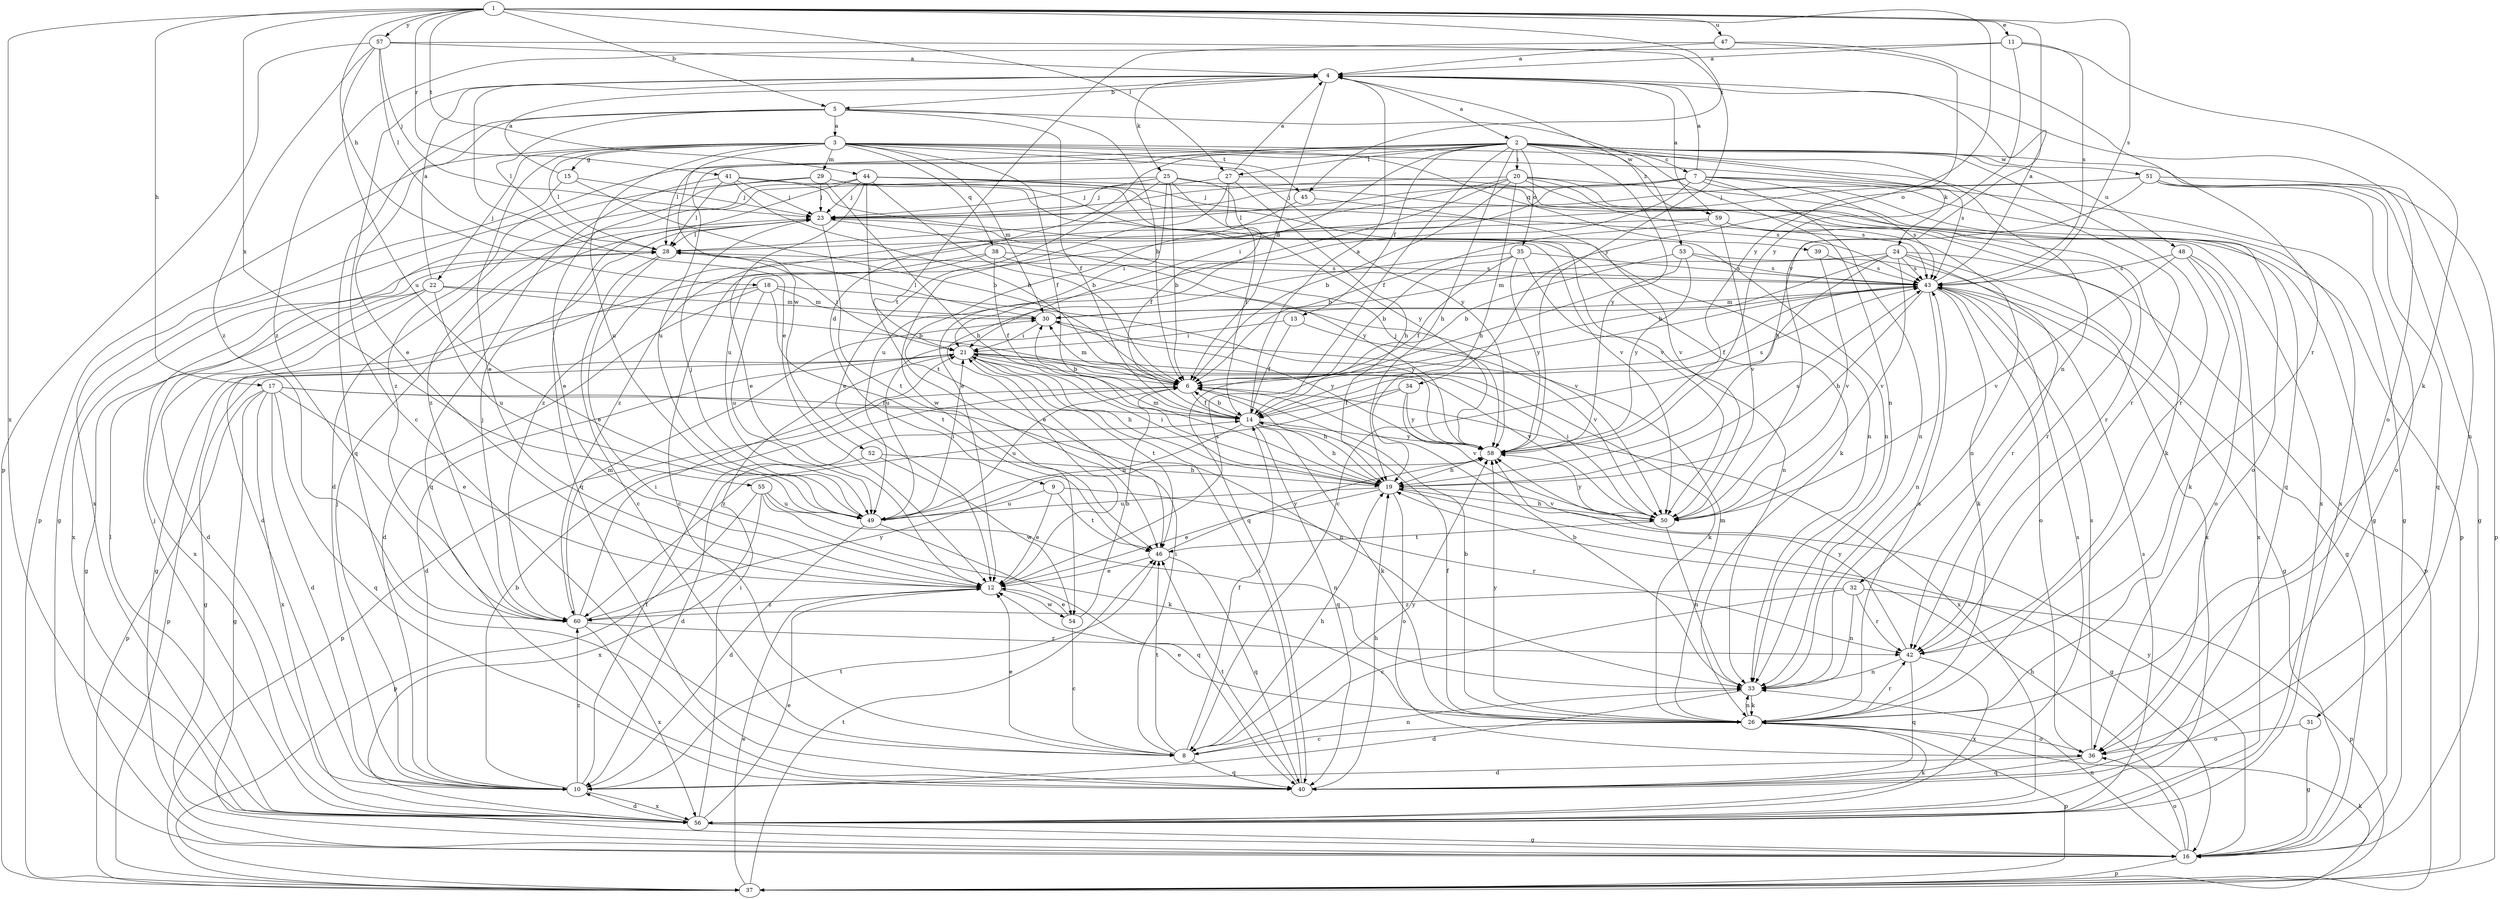 strict digraph  {
	4 -> 2 [label=a];
	5 -> 3 [label=a];
	7 -> 4 [label=a];
	11 -> 4 [label=a];
	14 -> 4 [label=a];
	15 -> 4 [label=a];
	22 -> 4 [label=a];
	27 -> 4 [label=a];
	43 -> 4 [label=a];
	47 -> 4 [label=a];
	57 -> 4 [label=a];
	59 -> 4 [label=a];
	1 -> 5 [label=b];
	4 -> 5 [label=b];
	4 -> 6 [label=b];
	5 -> 6 [label=b];
	10 -> 6 [label=b];
	14 -> 6 [label=b];
	15 -> 6 [label=b];
	20 -> 6 [label=b];
	21 -> 6 [label=b];
	22 -> 6 [label=b];
	24 -> 6 [label=b];
	25 -> 6 [label=b];
	26 -> 6 [label=b];
	33 -> 6 [label=b];
	35 -> 6 [label=b];
	41 -> 6 [label=b];
	44 -> 6 [label=b];
	53 -> 6 [label=b];
	54 -> 6 [label=b];
	59 -> 6 [label=b];
	2 -> 7 [label=c];
	4 -> 8 [label=c];
	24 -> 8 [label=c];
	26 -> 8 [label=c];
	28 -> 8 [label=c];
	32 -> 8 [label=c];
	38 -> 8 [label=c];
	54 -> 8 [label=c];
	2 -> 9 [label=d];
	17 -> 10 [label=d];
	18 -> 10 [label=d];
	21 -> 10 [label=d];
	22 -> 10 [label=d];
	33 -> 10 [label=d];
	36 -> 10 [label=d];
	38 -> 10 [label=d];
	44 -> 10 [label=d];
	49 -> 10 [label=d];
	52 -> 10 [label=d];
	56 -> 10 [label=d];
	1 -> 11 [label=e];
	3 -> 12 [label=e];
	4 -> 12 [label=e];
	5 -> 12 [label=e];
	7 -> 12 [label=e];
	8 -> 12 [label=e];
	9 -> 12 [label=e];
	17 -> 12 [label=e];
	19 -> 12 [label=e];
	25 -> 12 [label=e];
	26 -> 12 [label=e];
	28 -> 12 [label=e];
	29 -> 12 [label=e];
	35 -> 12 [label=e];
	37 -> 12 [label=e];
	44 -> 12 [label=e];
	46 -> 12 [label=e];
	54 -> 12 [label=e];
	56 -> 12 [label=e];
	2 -> 13 [label=f];
	2 -> 14 [label=f];
	3 -> 14 [label=f];
	5 -> 14 [label=f];
	6 -> 14 [label=f];
	8 -> 14 [label=f];
	10 -> 14 [label=f];
	13 -> 14 [label=f];
	17 -> 14 [label=f];
	25 -> 14 [label=f];
	26 -> 14 [label=f];
	27 -> 14 [label=f];
	34 -> 14 [label=f];
	35 -> 14 [label=f];
	38 -> 14 [label=f];
	43 -> 14 [label=f];
	3 -> 15 [label=g];
	7 -> 16 [label=g];
	17 -> 16 [label=g];
	18 -> 16 [label=g];
	19 -> 16 [label=g];
	21 -> 16 [label=g];
	22 -> 16 [label=g];
	24 -> 16 [label=g];
	27 -> 16 [label=g];
	29 -> 16 [label=g];
	31 -> 16 [label=g];
	43 -> 16 [label=g];
	51 -> 16 [label=g];
	56 -> 16 [label=g];
	1 -> 17 [label=h];
	1 -> 18 [label=h];
	2 -> 19 [label=h];
	6 -> 19 [label=h];
	8 -> 19 [label=h];
	14 -> 19 [label=h];
	16 -> 19 [label=h];
	20 -> 19 [label=h];
	21 -> 19 [label=h];
	27 -> 19 [label=h];
	29 -> 19 [label=h];
	40 -> 19 [label=h];
	43 -> 19 [label=h];
	50 -> 19 [label=h];
	51 -> 19 [label=h];
	52 -> 19 [label=h];
	58 -> 19 [label=h];
	2 -> 20 [label=i];
	2 -> 21 [label=i];
	8 -> 21 [label=i];
	13 -> 21 [label=i];
	19 -> 21 [label=i];
	25 -> 21 [label=i];
	28 -> 21 [label=i];
	30 -> 21 [label=i];
	40 -> 21 [label=i];
	44 -> 21 [label=i];
	49 -> 21 [label=i];
	50 -> 21 [label=i];
	56 -> 21 [label=i];
	60 -> 21 [label=i];
	3 -> 22 [label=j];
	7 -> 23 [label=j];
	10 -> 23 [label=j];
	15 -> 23 [label=j];
	20 -> 23 [label=j];
	25 -> 23 [label=j];
	27 -> 23 [label=j];
	29 -> 23 [label=j];
	41 -> 23 [label=j];
	44 -> 23 [label=j];
	49 -> 23 [label=j];
	51 -> 23 [label=j];
	56 -> 23 [label=j];
	57 -> 23 [label=j];
	58 -> 23 [label=j];
	60 -> 23 [label=j];
	2 -> 24 [label=k];
	4 -> 25 [label=k];
	11 -> 26 [label=k];
	14 -> 26 [label=k];
	20 -> 26 [label=k];
	21 -> 26 [label=k];
	33 -> 26 [label=k];
	37 -> 26 [label=k];
	41 -> 26 [label=k];
	43 -> 26 [label=k];
	48 -> 26 [label=k];
	55 -> 26 [label=k];
	56 -> 26 [label=k];
	1 -> 27 [label=l];
	2 -> 27 [label=l];
	2 -> 28 [label=l];
	3 -> 28 [label=l];
	5 -> 28 [label=l];
	7 -> 28 [label=l];
	23 -> 28 [label=l];
	30 -> 28 [label=l];
	41 -> 28 [label=l];
	56 -> 28 [label=l];
	57 -> 28 [label=l];
	59 -> 28 [label=l];
	3 -> 29 [label=m];
	3 -> 30 [label=m];
	6 -> 30 [label=m];
	18 -> 30 [label=m];
	19 -> 30 [label=m];
	22 -> 30 [label=m];
	24 -> 30 [label=m];
	26 -> 30 [label=m];
	43 -> 30 [label=m];
	60 -> 30 [label=m];
	2 -> 31 [label=n];
	2 -> 32 [label=n];
	5 -> 33 [label=n];
	7 -> 33 [label=n];
	8 -> 33 [label=n];
	16 -> 33 [label=n];
	17 -> 33 [label=n];
	26 -> 33 [label=n];
	29 -> 33 [label=n];
	32 -> 33 [label=n];
	35 -> 33 [label=n];
	42 -> 33 [label=n];
	43 -> 33 [label=n];
	44 -> 33 [label=n];
	50 -> 33 [label=n];
	55 -> 33 [label=n];
	59 -> 33 [label=n];
	1 -> 34 [label=o];
	2 -> 35 [label=o];
	4 -> 36 [label=o];
	7 -> 36 [label=o];
	16 -> 36 [label=o];
	19 -> 36 [label=o];
	26 -> 36 [label=o];
	31 -> 36 [label=o];
	43 -> 36 [label=o];
	48 -> 36 [label=o];
	51 -> 36 [label=o];
	3 -> 37 [label=p];
	6 -> 37 [label=p];
	16 -> 37 [label=p];
	17 -> 37 [label=p];
	20 -> 37 [label=p];
	21 -> 37 [label=p];
	24 -> 37 [label=p];
	26 -> 37 [label=p];
	32 -> 37 [label=p];
	51 -> 37 [label=p];
	55 -> 37 [label=p];
	57 -> 37 [label=p];
	3 -> 38 [label=q];
	3 -> 39 [label=q];
	5 -> 40 [label=q];
	8 -> 40 [label=q];
	14 -> 40 [label=q];
	17 -> 40 [label=q];
	20 -> 40 [label=q];
	36 -> 40 [label=q];
	41 -> 40 [label=q];
	42 -> 40 [label=q];
	44 -> 40 [label=q];
	46 -> 40 [label=q];
	49 -> 40 [label=q];
	51 -> 40 [label=q];
	53 -> 40 [label=q];
	1 -> 41 [label=r];
	2 -> 42 [label=r];
	3 -> 42 [label=r];
	9 -> 42 [label=r];
	24 -> 42 [label=r];
	26 -> 42 [label=r];
	32 -> 42 [label=r];
	44 -> 42 [label=r];
	47 -> 42 [label=r];
	59 -> 42 [label=r];
	60 -> 42 [label=r];
	1 -> 43 [label=s];
	3 -> 43 [label=s];
	7 -> 43 [label=s];
	11 -> 43 [label=s];
	12 -> 43 [label=s];
	14 -> 43 [label=s];
	19 -> 43 [label=s];
	20 -> 43 [label=s];
	24 -> 43 [label=s];
	26 -> 43 [label=s];
	28 -> 43 [label=s];
	35 -> 43 [label=s];
	36 -> 43 [label=s];
	38 -> 43 [label=s];
	39 -> 43 [label=s];
	40 -> 43 [label=s];
	44 -> 43 [label=s];
	48 -> 43 [label=s];
	53 -> 43 [label=s];
	56 -> 43 [label=s];
	1 -> 44 [label=t];
	1 -> 45 [label=t];
	3 -> 45 [label=t];
	8 -> 46 [label=t];
	9 -> 46 [label=t];
	10 -> 46 [label=t];
	18 -> 46 [label=t];
	21 -> 46 [label=t];
	23 -> 46 [label=t];
	37 -> 46 [label=t];
	40 -> 46 [label=t];
	45 -> 46 [label=t];
	47 -> 46 [label=t];
	50 -> 46 [label=t];
	1 -> 47 [label=u];
	2 -> 48 [label=u];
	2 -> 49 [label=u];
	3 -> 49 [label=u];
	6 -> 49 [label=u];
	7 -> 49 [label=u];
	9 -> 49 [label=u];
	14 -> 49 [label=u];
	18 -> 49 [label=u];
	19 -> 49 [label=u];
	20 -> 49 [label=u];
	22 -> 49 [label=u];
	43 -> 49 [label=u];
	55 -> 49 [label=u];
	57 -> 49 [label=u];
	1 -> 50 [label=v];
	13 -> 50 [label=v];
	19 -> 50 [label=v];
	21 -> 50 [label=v];
	24 -> 50 [label=v];
	29 -> 50 [label=v];
	34 -> 50 [label=v];
	38 -> 50 [label=v];
	39 -> 50 [label=v];
	41 -> 50 [label=v];
	45 -> 50 [label=v];
	48 -> 50 [label=v];
	59 -> 50 [label=v];
	2 -> 51 [label=w];
	3 -> 52 [label=w];
	4 -> 53 [label=w];
	12 -> 54 [label=w];
	27 -> 54 [label=w];
	52 -> 54 [label=w];
	1 -> 55 [label=x];
	1 -> 56 [label=x];
	6 -> 56 [label=x];
	7 -> 56 [label=x];
	10 -> 56 [label=x];
	15 -> 56 [label=x];
	17 -> 56 [label=x];
	22 -> 56 [label=x];
	25 -> 56 [label=x];
	28 -> 56 [label=x];
	42 -> 56 [label=x];
	48 -> 56 [label=x];
	53 -> 56 [label=x];
	55 -> 56 [label=x];
	60 -> 56 [label=x];
	1 -> 57 [label=y];
	2 -> 58 [label=y];
	3 -> 58 [label=y];
	8 -> 58 [label=y];
	11 -> 58 [label=y];
	14 -> 58 [label=y];
	16 -> 58 [label=y];
	18 -> 58 [label=y];
	23 -> 58 [label=y];
	25 -> 58 [label=y];
	26 -> 58 [label=y];
	30 -> 58 [label=y];
	34 -> 58 [label=y];
	35 -> 58 [label=y];
	42 -> 58 [label=y];
	46 -> 58 [label=y];
	47 -> 58 [label=y];
	50 -> 58 [label=y];
	53 -> 58 [label=y];
	57 -> 58 [label=y];
	60 -> 58 [label=y];
	2 -> 59 [label=z];
	2 -> 60 [label=z];
	10 -> 60 [label=z];
	11 -> 60 [label=z];
	12 -> 60 [label=z];
	20 -> 60 [label=z];
	25 -> 60 [label=z];
	32 -> 60 [label=z];
	34 -> 60 [label=z];
	51 -> 60 [label=z];
	57 -> 60 [label=z];
}

